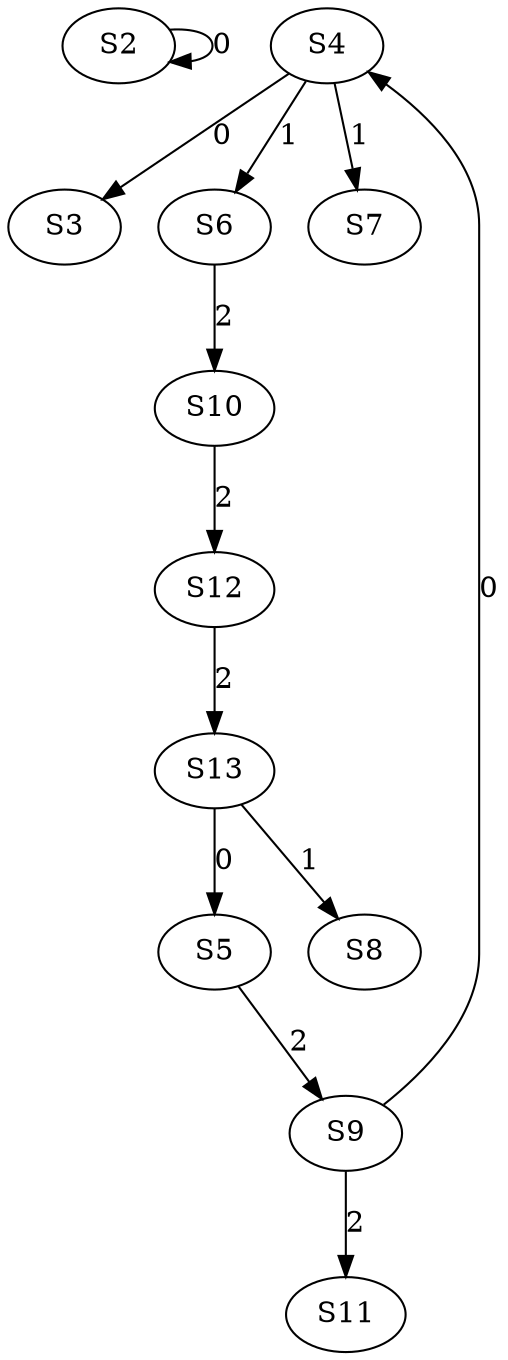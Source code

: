 strict digraph {
	S2 -> S2 [ label = 0 ];
	S4 -> S3 [ label = 0 ];
	S9 -> S4 [ label = 0 ];
	S13 -> S5 [ label = 0 ];
	S4 -> S6 [ label = 1 ];
	S4 -> S7 [ label = 1 ];
	S13 -> S8 [ label = 1 ];
	S5 -> S9 [ label = 2 ];
	S6 -> S10 [ label = 2 ];
	S9 -> S11 [ label = 2 ];
	S10 -> S12 [ label = 2 ];
	S12 -> S13 [ label = 2 ];
}